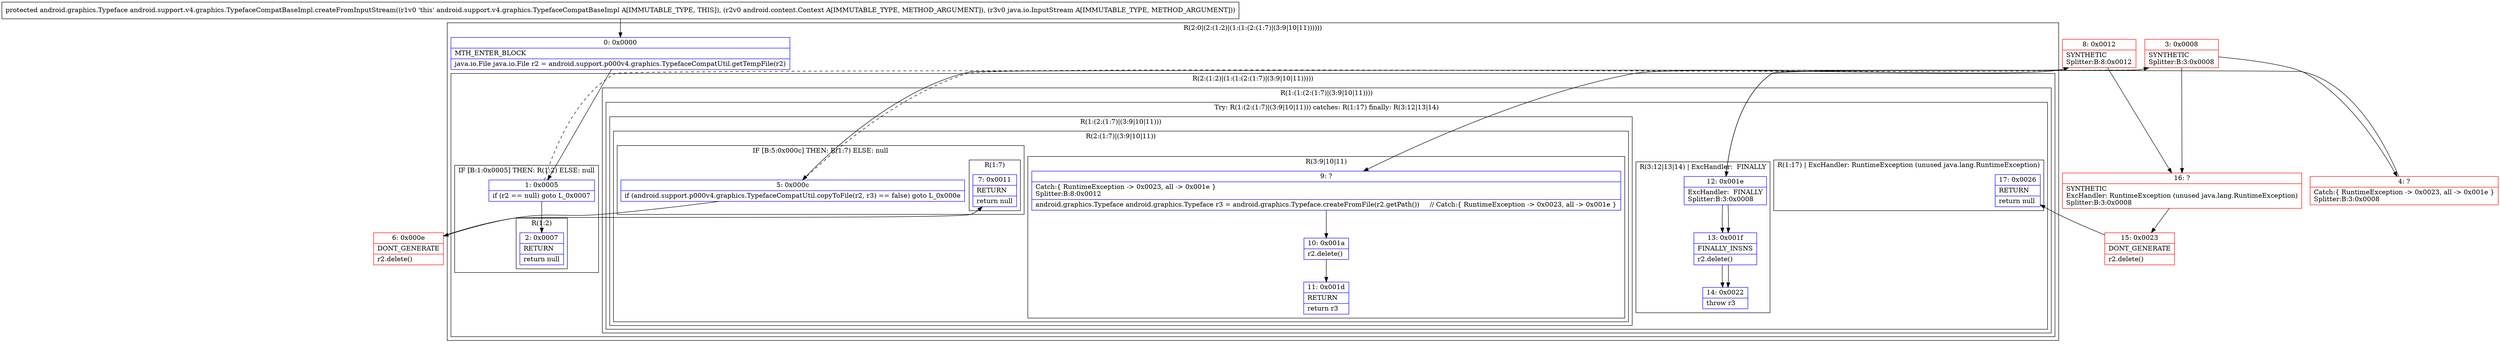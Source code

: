 digraph "CFG forandroid.support.v4.graphics.TypefaceCompatBaseImpl.createFromInputStream(Landroid\/content\/Context;Ljava\/io\/InputStream;)Landroid\/graphics\/Typeface;" {
subgraph cluster_Region_1240302555 {
label = "R(2:0|(2:(1:2)|(1:(1:(2:(1:7)|(3:9|10|11))))))";
node [shape=record,color=blue];
Node_0 [shape=record,label="{0\:\ 0x0000|MTH_ENTER_BLOCK\l|java.io.File java.io.File r2 = android.support.p000v4.graphics.TypefaceCompatUtil.getTempFile(r2)\l}"];
subgraph cluster_Region_668734787 {
label = "R(2:(1:2)|(1:(1:(2:(1:7)|(3:9|10|11)))))";
node [shape=record,color=blue];
subgraph cluster_IfRegion_1602925685 {
label = "IF [B:1:0x0005] THEN: R(1:2) ELSE: null";
node [shape=record,color=blue];
Node_1 [shape=record,label="{1\:\ 0x0005|if (r2 == null) goto L_0x0007\l}"];
subgraph cluster_Region_1428626021 {
label = "R(1:2)";
node [shape=record,color=blue];
Node_2 [shape=record,label="{2\:\ 0x0007|RETURN\l|return null\l}"];
}
}
subgraph cluster_Region_148179413 {
label = "R(1:(1:(2:(1:7)|(3:9|10|11))))";
node [shape=record,color=blue];
subgraph cluster_TryCatchRegion_2097147621 {
label = "Try: R(1:(2:(1:7)|(3:9|10|11))) catches: R(1:17) finally: R(3:12|13|14)";
node [shape=record,color=blue];
subgraph cluster_Region_995002932 {
label = "R(1:(2:(1:7)|(3:9|10|11)))";
node [shape=record,color=blue];
subgraph cluster_Region_1448561418 {
label = "R(2:(1:7)|(3:9|10|11))";
node [shape=record,color=blue];
subgraph cluster_IfRegion_144901199 {
label = "IF [B:5:0x000c] THEN: R(1:7) ELSE: null";
node [shape=record,color=blue];
Node_5 [shape=record,label="{5\:\ 0x000c|if (android.support.p000v4.graphics.TypefaceCompatUtil.copyToFile(r2, r3) == false) goto L_0x000e\l}"];
subgraph cluster_Region_1986816948 {
label = "R(1:7)";
node [shape=record,color=blue];
Node_7 [shape=record,label="{7\:\ 0x0011|RETURN\l|return null\l}"];
}
}
subgraph cluster_Region_1750600272 {
label = "R(3:9|10|11)";
node [shape=record,color=blue];
Node_9 [shape=record,label="{9\:\ ?|Catch:\{ RuntimeException \-\> 0x0023, all \-\> 0x001e \}\lSplitter:B:8:0x0012\l|android.graphics.Typeface android.graphics.Typeface r3 = android.graphics.Typeface.createFromFile(r2.getPath())     \/\/ Catch:\{ RuntimeException \-\> 0x0023, all \-\> 0x001e \}\l}"];
Node_10 [shape=record,label="{10\:\ 0x001a|r2.delete()\l}"];
Node_11 [shape=record,label="{11\:\ 0x001d|RETURN\l|return r3\l}"];
}
}
}
subgraph cluster_Region_1978084186 {
label = "R(1:17) | ExcHandler: RuntimeException (unused java.lang.RuntimeException)\l";
node [shape=record,color=blue];
Node_17 [shape=record,label="{17\:\ 0x0026|RETURN\l|return null\l}"];
}
subgraph cluster_Region_1301196763 {
label = "R(3:12|13|14) | ExcHandler:  FINALLY\l";
node [shape=record,color=blue];
Node_12 [shape=record,label="{12\:\ 0x001e|ExcHandler:  FINALLY\lSplitter:B:3:0x0008\l}"];
Node_13 [shape=record,label="{13\:\ 0x001f|FINALLY_INSNS\l|r2.delete()\l}"];
Node_14 [shape=record,label="{14\:\ 0x0022|throw r3\l}"];
}
}
}
}
}
subgraph cluster_Region_1978084186 {
label = "R(1:17) | ExcHandler: RuntimeException (unused java.lang.RuntimeException)\l";
node [shape=record,color=blue];
Node_17 [shape=record,label="{17\:\ 0x0026|RETURN\l|return null\l}"];
}
subgraph cluster_Region_1301196763 {
label = "R(3:12|13|14) | ExcHandler:  FINALLY\l";
node [shape=record,color=blue];
Node_12 [shape=record,label="{12\:\ 0x001e|ExcHandler:  FINALLY\lSplitter:B:3:0x0008\l}"];
Node_13 [shape=record,label="{13\:\ 0x001f|FINALLY_INSNS\l|r2.delete()\l}"];
Node_14 [shape=record,label="{14\:\ 0x0022|throw r3\l}"];
}
Node_3 [shape=record,color=red,label="{3\:\ 0x0008|SYNTHETIC\lSplitter:B:3:0x0008\l}"];
Node_4 [shape=record,color=red,label="{4\:\ ?|Catch:\{ RuntimeException \-\> 0x0023, all \-\> 0x001e \}\lSplitter:B:3:0x0008\l}"];
Node_6 [shape=record,color=red,label="{6\:\ 0x000e|DONT_GENERATE\l|r2.delete()\l}"];
Node_8 [shape=record,color=red,label="{8\:\ 0x0012|SYNTHETIC\lSplitter:B:8:0x0012\l}"];
Node_15 [shape=record,color=red,label="{15\:\ 0x0023|DONT_GENERATE\l|r2.delete()\l}"];
Node_16 [shape=record,color=red,label="{16\:\ ?|SYNTHETIC\lExcHandler: RuntimeException (unused java.lang.RuntimeException)\lSplitter:B:3:0x0008\l}"];
MethodNode[shape=record,label="{protected android.graphics.Typeface android.support.v4.graphics.TypefaceCompatBaseImpl.createFromInputStream((r1v0 'this' android.support.v4.graphics.TypefaceCompatBaseImpl A[IMMUTABLE_TYPE, THIS]), (r2v0 android.content.Context A[IMMUTABLE_TYPE, METHOD_ARGUMENT]), (r3v0 java.io.InputStream A[IMMUTABLE_TYPE, METHOD_ARGUMENT])) }"];
MethodNode -> Node_0;
Node_0 -> Node_1;
Node_1 -> Node_2;
Node_1 -> Node_3[style=dashed];
Node_5 -> Node_6;
Node_5 -> Node_8[style=dashed];
Node_9 -> Node_10;
Node_10 -> Node_11;
Node_12 -> Node_13;
Node_13 -> Node_14;
Node_12 -> Node_13;
Node_13 -> Node_14;
Node_3 -> Node_4;
Node_3 -> Node_16;
Node_3 -> Node_12;
Node_4 -> Node_5;
Node_6 -> Node_7;
Node_8 -> Node_9;
Node_8 -> Node_16;
Node_8 -> Node_12;
Node_15 -> Node_17;
Node_16 -> Node_15;
}

